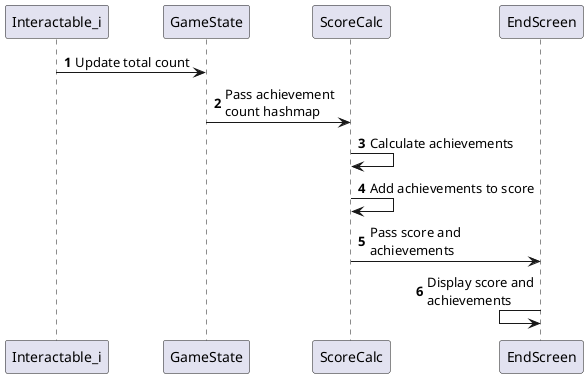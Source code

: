 @startuml
'https://plantuml.com/sequence-diagram

autonumber
Interactable_i -> GameState: Update total count
GameState -> ScoreCalc: Pass achievement\ncount hashmap
ScoreCalc -> ScoreCalc: Calculate achievements
ScoreCalc -> ScoreCalc: Add achievements to score
ScoreCalc -> EndScreen: Pass score and\nachievements
EndScreen <- EndScreen: Display score and\nachievements
@enduml